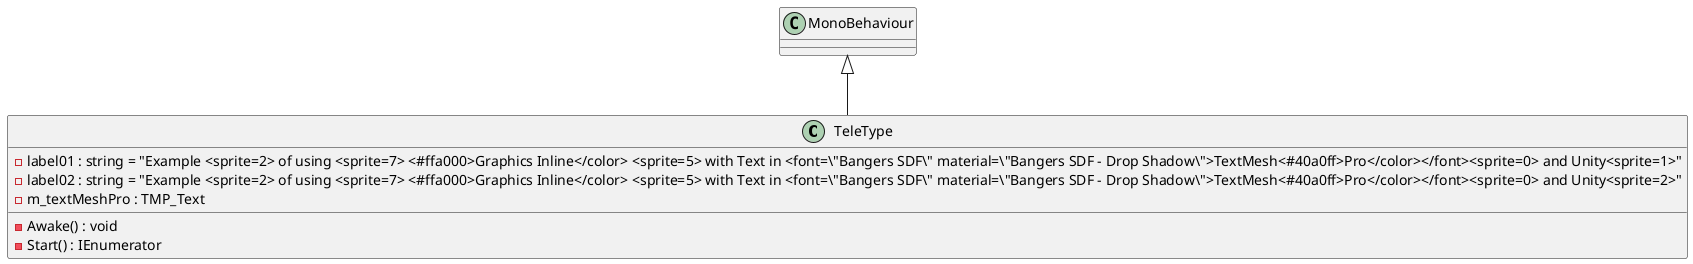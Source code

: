 @startuml
class TeleType {
    - label01 : string = "Example <sprite=2> of using <sprite=7> <#ffa000>Graphics Inline</color> <sprite=5> with Text in <font=\"Bangers SDF\" material=\"Bangers SDF - Drop Shadow\">TextMesh<#40a0ff>Pro</color></font><sprite=0> and Unity<sprite=1>"
    - label02 : string = "Example <sprite=2> of using <sprite=7> <#ffa000>Graphics Inline</color> <sprite=5> with Text in <font=\"Bangers SDF\" material=\"Bangers SDF - Drop Shadow\">TextMesh<#40a0ff>Pro</color></font><sprite=0> and Unity<sprite=2>"
    - m_textMeshPro : TMP_Text
    - Awake() : void
    - Start() : IEnumerator
}
MonoBehaviour <|-- TeleType
@enduml

